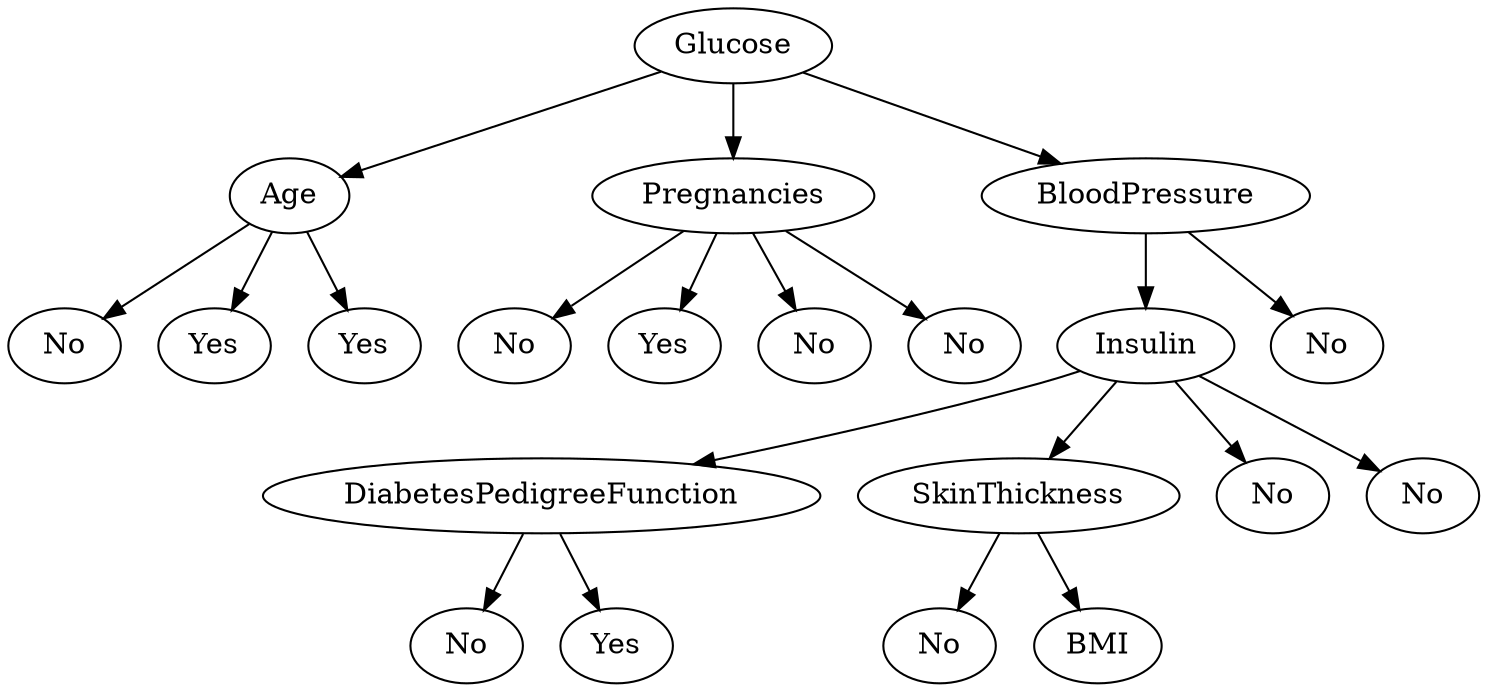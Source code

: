 // The Round Table
digraph "round-table" {
	"" [label=Glucose]
	c [label=Age]
	"" -> c
	d [label=Pregnancies]
	"" -> d
	e [label=BloodPressure]
	"" -> e
	f [label=No]
	c -> f
	g [label=Yes]
	c -> g
	h [label=Yes]
	c -> h
	i [label=No]
	d -> i
	j [label=Yes]
	d -> j
	k [label=No]
	d -> k
	l [label=No]
	d -> l
	m [label=Insulin]
	e -> m
	n [label=No]
	e -> n
	o [label=DiabetesPedigreeFunction]
	m -> o
	p [label=SkinThickness]
	m -> p
	q [label=No]
	m -> q
	r [label=No]
	m -> r
	s [label=No]
	o -> s
	t [label=Yes]
	o -> t
	u [label=No]
	p -> u
	v [label=BMI]
	p -> v
}
